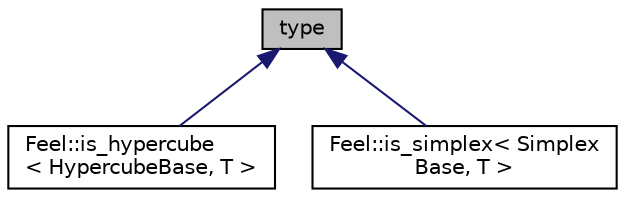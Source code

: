 digraph "type"
{
 // LATEX_PDF_SIZE
  edge [fontname="Helvetica",fontsize="10",labelfontname="Helvetica",labelfontsize="10"];
  node [fontname="Helvetica",fontsize="10",shape=record];
  Node1 [label="type",height=0.2,width=0.4,color="black", fillcolor="grey75", style="filled", fontcolor="black",tooltip=" "];
  Node1 -> Node2 [dir="back",color="midnightblue",fontsize="10",style="solid",fontname="Helvetica"];
  Node2 [label="Feel::is_hypercube\l\< HypercubeBase, T \>",height=0.2,width=0.4,color="black", fillcolor="white", style="filled",URL="$structFeel_1_1is__hypercube.html",tooltip=" "];
  Node1 -> Node3 [dir="back",color="midnightblue",fontsize="10",style="solid",fontname="Helvetica"];
  Node3 [label="Feel::is_simplex\< Simplex\lBase, T \>",height=0.2,width=0.4,color="black", fillcolor="white", style="filled",URL="$structFeel_1_1is__simplex.html",tooltip=" "];
}
